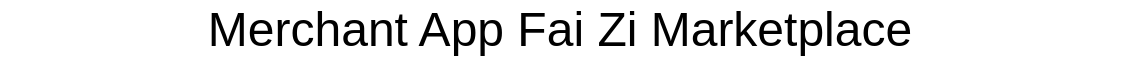 <mxfile version="13.9.2" type="github">
  <diagram id="nRmP9zLZqmWxdJArIpyb" name="Page-1">
    <mxGraphModel dx="946" dy="589" grid="1" gridSize="10" guides="1" tooltips="1" connect="1" arrows="1" fold="1" page="1" pageScale="1" pageWidth="850" pageHeight="1100" math="0" shadow="0">
      <root>
        <mxCell id="0" />
        <mxCell id="1" parent="0" />
        <mxCell id="Umk6AC-DhXNOOqIBitLX-2" value="&lt;font style=&quot;font-size: 24px&quot;&gt;Merchant App Fai Zi Marketplace&lt;/font&gt;" style="text;html=1;strokeColor=none;fillColor=none;align=center;verticalAlign=middle;whiteSpace=wrap;rounded=0;" vertex="1" parent="1">
          <mxGeometry x="130" y="20" width="560" height="20" as="geometry" />
        </mxCell>
      </root>
    </mxGraphModel>
  </diagram>
</mxfile>

